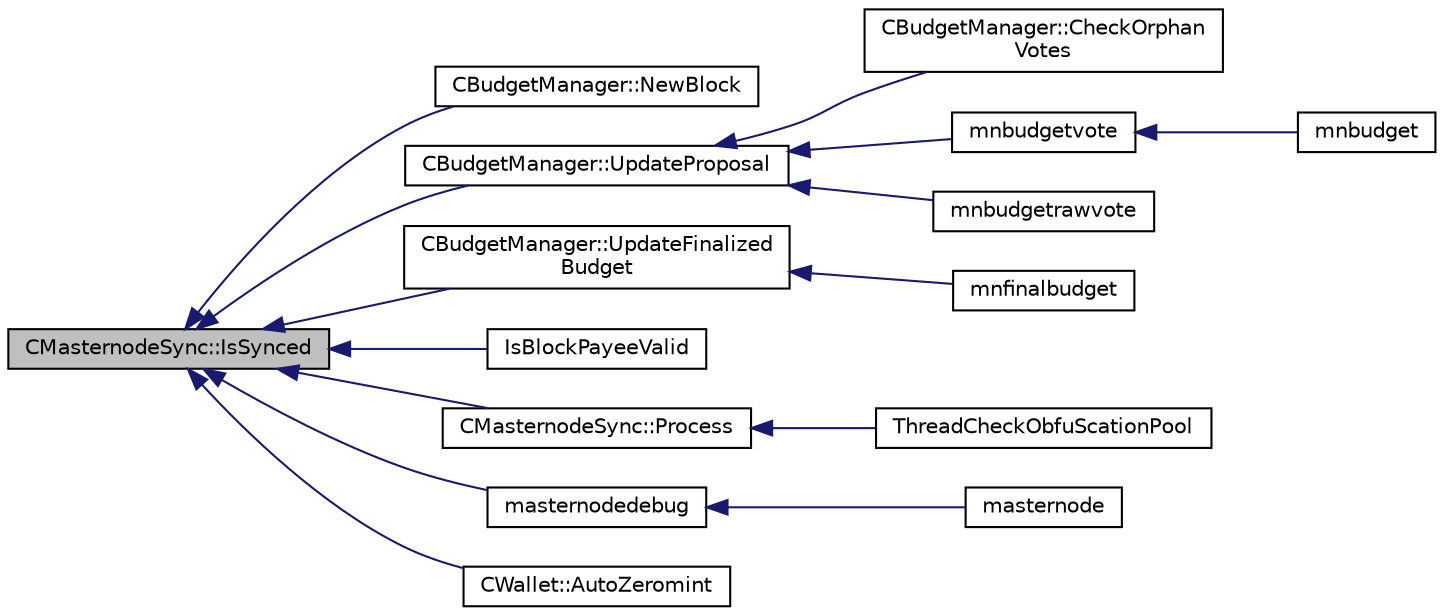digraph "CMasternodeSync::IsSynced"
{
  edge [fontname="Helvetica",fontsize="10",labelfontname="Helvetica",labelfontsize="10"];
  node [fontname="Helvetica",fontsize="10",shape=record];
  rankdir="LR";
  Node57 [label="CMasternodeSync::IsSynced",height=0.2,width=0.4,color="black", fillcolor="grey75", style="filled", fontcolor="black"];
  Node57 -> Node58 [dir="back",color="midnightblue",fontsize="10",style="solid",fontname="Helvetica"];
  Node58 [label="CBudgetManager::NewBlock",height=0.2,width=0.4,color="black", fillcolor="white", style="filled",URL="$class_c_budget_manager.html#a9c62c8f18b6f101465415952349ce203"];
  Node57 -> Node59 [dir="back",color="midnightblue",fontsize="10",style="solid",fontname="Helvetica"];
  Node59 [label="CBudgetManager::UpdateProposal",height=0.2,width=0.4,color="black", fillcolor="white", style="filled",URL="$class_c_budget_manager.html#a643d564d0232ed6f9e6ca025b8377c13"];
  Node59 -> Node60 [dir="back",color="midnightblue",fontsize="10",style="solid",fontname="Helvetica"];
  Node60 [label="CBudgetManager::CheckOrphan\lVotes",height=0.2,width=0.4,color="black", fillcolor="white", style="filled",URL="$class_c_budget_manager.html#a73100cfcd156e567eab9e62eff332659"];
  Node59 -> Node61 [dir="back",color="midnightblue",fontsize="10",style="solid",fontname="Helvetica"];
  Node61 [label="mnbudgetvote",height=0.2,width=0.4,color="black", fillcolor="white", style="filled",URL="$rpcmasternode-budget_8cpp.html#a56da074ff2f33c0ef53bb451c67c0761"];
  Node61 -> Node62 [dir="back",color="midnightblue",fontsize="10",style="solid",fontname="Helvetica"];
  Node62 [label="mnbudget",height=0.2,width=0.4,color="black", fillcolor="white", style="filled",URL="$rpcmasternode-budget_8cpp.html#aeabbf924be4d2ce4bedb28a394e1fc6b"];
  Node59 -> Node63 [dir="back",color="midnightblue",fontsize="10",style="solid",fontname="Helvetica"];
  Node63 [label="mnbudgetrawvote",height=0.2,width=0.4,color="black", fillcolor="white", style="filled",URL="$rpcmasternode-budget_8cpp.html#a3ae70ddb7080492d70c053fdf06320f7"];
  Node57 -> Node64 [dir="back",color="midnightblue",fontsize="10",style="solid",fontname="Helvetica"];
  Node64 [label="CBudgetManager::UpdateFinalized\lBudget",height=0.2,width=0.4,color="black", fillcolor="white", style="filled",URL="$class_c_budget_manager.html#a4ac3207b673d7163a7d03005e35d6f8b"];
  Node64 -> Node65 [dir="back",color="midnightblue",fontsize="10",style="solid",fontname="Helvetica"];
  Node65 [label="mnfinalbudget",height=0.2,width=0.4,color="black", fillcolor="white", style="filled",URL="$rpcmasternode-budget_8cpp.html#a9377cde49f5b62904aafb46d7d3c5e7c"];
  Node57 -> Node66 [dir="back",color="midnightblue",fontsize="10",style="solid",fontname="Helvetica"];
  Node66 [label="IsBlockPayeeValid",height=0.2,width=0.4,color="black", fillcolor="white", style="filled",URL="$masternode-payments_8h.html#a58ce9c0914415f9f81723b1e2eebcc88"];
  Node57 -> Node67 [dir="back",color="midnightblue",fontsize="10",style="solid",fontname="Helvetica"];
  Node67 [label="CMasternodeSync::Process",height=0.2,width=0.4,color="black", fillcolor="white", style="filled",URL="$class_c_masternode_sync.html#a5d4668c5e5f589629bfa137cccc387f4"];
  Node67 -> Node68 [dir="back",color="midnightblue",fontsize="10",style="solid",fontname="Helvetica"];
  Node68 [label="ThreadCheckObfuScationPool",height=0.2,width=0.4,color="black", fillcolor="white", style="filled",URL="$obfuscation_8h.html#a3f96a5ca9c6735e5bfac77582f0af321"];
  Node57 -> Node69 [dir="back",color="midnightblue",fontsize="10",style="solid",fontname="Helvetica"];
  Node69 [label="masternodedebug",height=0.2,width=0.4,color="black", fillcolor="white", style="filled",URL="$rpcmasternode_8cpp.html#a8522c187a75142b1b267edca0734238c"];
  Node69 -> Node70 [dir="back",color="midnightblue",fontsize="10",style="solid",fontname="Helvetica"];
  Node70 [label="masternode",height=0.2,width=0.4,color="black", fillcolor="white", style="filled",URL="$rpcmasternode_8cpp.html#a30609e443aeb47c29ed0878d16b1b5e1"];
  Node57 -> Node71 [dir="back",color="midnightblue",fontsize="10",style="solid",fontname="Helvetica"];
  Node71 [label="CWallet::AutoZeromint",height=0.2,width=0.4,color="black", fillcolor="white", style="filled",URL="$class_c_wallet.html#aef0cf2b12b958c75d72e694e4f4dad9f"];
}
